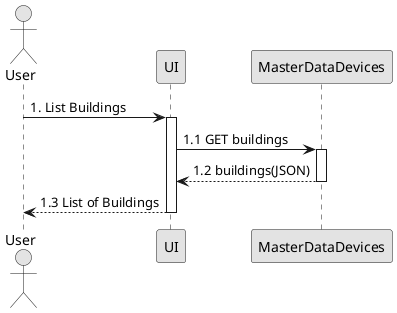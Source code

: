 @startuml
'http://plantuml.com/skinparam.html
skinparam monochrome true
skinparam packageStyle rect
skinparam shadowing false


actor User as user
participant UI 
participant MasterDataDevices 

user -> UI : 1. List Buildings
activate UI

UI -> MasterDataDevices : 1.1 GET buildings
activate MasterDataDevices

MasterDataDevices --> UI : 1.2 buildings(JSON)
deactivate MasterDataDevices

UI --> user : 1.3 List of Buildings

deactivate UI
@enduml